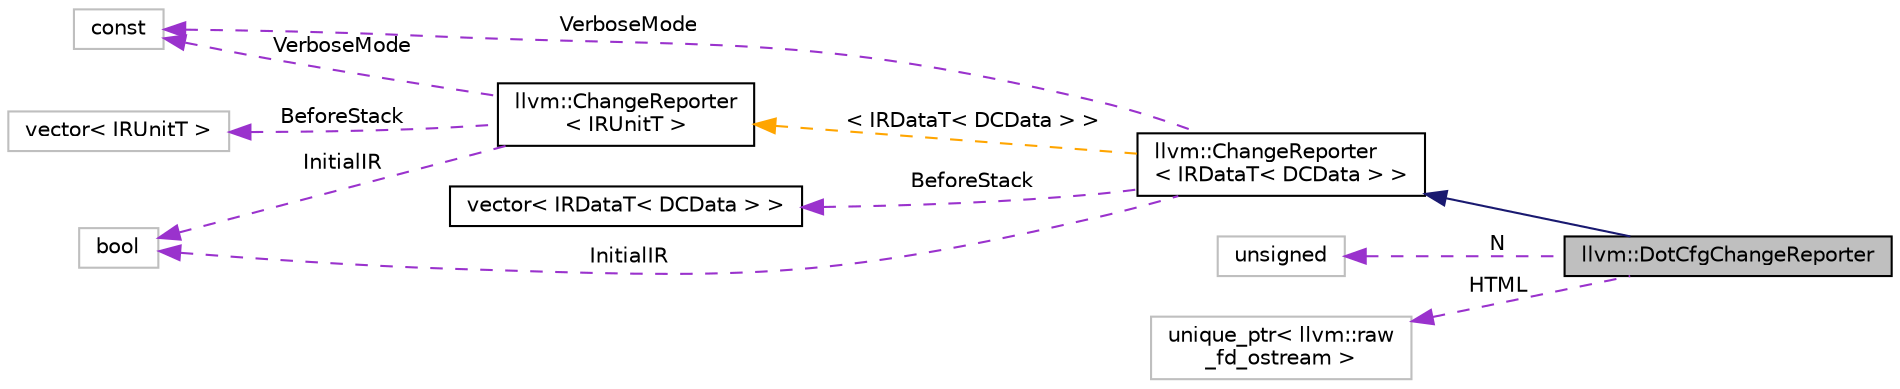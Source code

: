 digraph "llvm::DotCfgChangeReporter"
{
 // LATEX_PDF_SIZE
  bgcolor="transparent";
  edge [fontname="Helvetica",fontsize="10",labelfontname="Helvetica",labelfontsize="10"];
  node [fontname="Helvetica",fontsize="10",shape=record];
  rankdir="LR";
  Node1 [label="llvm::DotCfgChangeReporter",height=0.2,width=0.4,color="black", fillcolor="grey75", style="filled", fontcolor="black",tooltip=" "];
  Node2 -> Node1 [dir="back",color="midnightblue",fontsize="10",style="solid",fontname="Helvetica"];
  Node2 [label="llvm::ChangeReporter\l\< IRDataT\< DCData \> \>",height=0.2,width=0.4,color="black",URL="$classllvm_1_1ChangeReporter.html",tooltip=" "];
  Node3 -> Node2 [dir="back",color="darkorchid3",fontsize="10",style="dashed",label=" InitialIR" ,fontname="Helvetica"];
  Node3 [label="bool",height=0.2,width=0.4,color="grey75",tooltip=" "];
  Node4 -> Node2 [dir="back",color="darkorchid3",fontsize="10",style="dashed",label=" VerboseMode" ,fontname="Helvetica"];
  Node4 [label="const",height=0.2,width=0.4,color="grey75",tooltip=" "];
  Node5 -> Node2 [dir="back",color="darkorchid3",fontsize="10",style="dashed",label=" BeforeStack" ,fontname="Helvetica"];
  Node5 [label="vector\< IRDataT\< DCData \> \>",height=0.2,width=0.4,color="black",URL="$classstd_1_1vector_3_01IRDataT_3_01DCData_01_4_01_4.html",tooltip=" "];
  Node6 -> Node2 [dir="back",color="orange",fontsize="10",style="dashed",label=" \< IRDataT\< DCData \> \>" ,fontname="Helvetica"];
  Node6 [label="llvm::ChangeReporter\l\< IRUnitT \>",height=0.2,width=0.4,color="black",URL="$classllvm_1_1ChangeReporter.html",tooltip=" "];
  Node7 -> Node6 [dir="back",color="darkorchid3",fontsize="10",style="dashed",label=" BeforeStack" ,fontname="Helvetica"];
  Node7 [label="vector\< IRUnitT \>",height=0.2,width=0.4,color="grey75",tooltip=" "];
  Node3 -> Node6 [dir="back",color="darkorchid3",fontsize="10",style="dashed",label=" InitialIR" ,fontname="Helvetica"];
  Node4 -> Node6 [dir="back",color="darkorchid3",fontsize="10",style="dashed",label=" VerboseMode" ,fontname="Helvetica"];
  Node8 -> Node1 [dir="back",color="darkorchid3",fontsize="10",style="dashed",label=" N" ,fontname="Helvetica"];
  Node8 [label="unsigned",height=0.2,width=0.4,color="grey75",tooltip=" "];
  Node9 -> Node1 [dir="back",color="darkorchid3",fontsize="10",style="dashed",label=" HTML" ,fontname="Helvetica"];
  Node9 [label="unique_ptr\< llvm::raw\l_fd_ostream \>",height=0.2,width=0.4,color="grey75",tooltip=" "];
}
